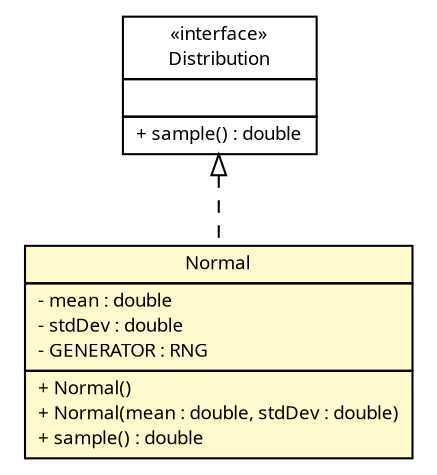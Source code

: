 #!/usr/local/bin/dot
#
# Class diagram 
# Generated by UMLGraph version R5_6 (http://www.umlgraph.org/)
#

digraph G {
	edge [fontname="Trebuchet MS",fontsize=10,labelfontname="Trebuchet MS",labelfontsize=10];
	node [fontname="Trebuchet MS",fontsize=10,shape=plaintext];
	nodesep=0.25;
	ranksep=0.5;
	// broadwick.statistics.distributions.Normal
	c16499 [label=<<table title="broadwick.statistics.distributions.Normal" border="0" cellborder="1" cellspacing="0" cellpadding="2" port="p" bgcolor="lemonChiffon" href="./Normal.html">
		<tr><td><table border="0" cellspacing="0" cellpadding="1">
<tr><td align="center" balign="center"><font face="Trebuchet MS"> Normal </font></td></tr>
		</table></td></tr>
		<tr><td><table border="0" cellspacing="0" cellpadding="1">
<tr><td align="left" balign="left"> - mean : double </td></tr>
<tr><td align="left" balign="left"> - stdDev : double </td></tr>
<tr><td align="left" balign="left"> - GENERATOR : RNG </td></tr>
		</table></td></tr>
		<tr><td><table border="0" cellspacing="0" cellpadding="1">
<tr><td align="left" balign="left"> + Normal() </td></tr>
<tr><td align="left" balign="left"> + Normal(mean : double, stdDev : double) </td></tr>
<tr><td align="left" balign="left"> + sample() : double </td></tr>
		</table></td></tr>
		</table>>, URL="./Normal.html", fontname="Trebuchet MS", fontcolor="black", fontsize=9.0];
	// broadwick.statistics.distributions.Distribution
	c16502 [label=<<table title="broadwick.statistics.distributions.Distribution" border="0" cellborder="1" cellspacing="0" cellpadding="2" port="p" href="./Distribution.html">
		<tr><td><table border="0" cellspacing="0" cellpadding="1">
<tr><td align="center" balign="center"> &#171;interface&#187; </td></tr>
<tr><td align="center" balign="center"><font face="Trebuchet MS"> Distribution </font></td></tr>
		</table></td></tr>
		<tr><td><table border="0" cellspacing="0" cellpadding="1">
<tr><td align="left" balign="left">  </td></tr>
		</table></td></tr>
		<tr><td><table border="0" cellspacing="0" cellpadding="1">
<tr><td align="left" balign="left"> + sample() : double </td></tr>
		</table></td></tr>
		</table>>, URL="./Distribution.html", fontname="Trebuchet MS", fontcolor="black", fontsize=9.0];
	//broadwick.statistics.distributions.Normal implements broadwick.statistics.distributions.Distribution
	c16502:p -> c16499:p [dir=back,arrowtail=empty,style=dashed];
}

